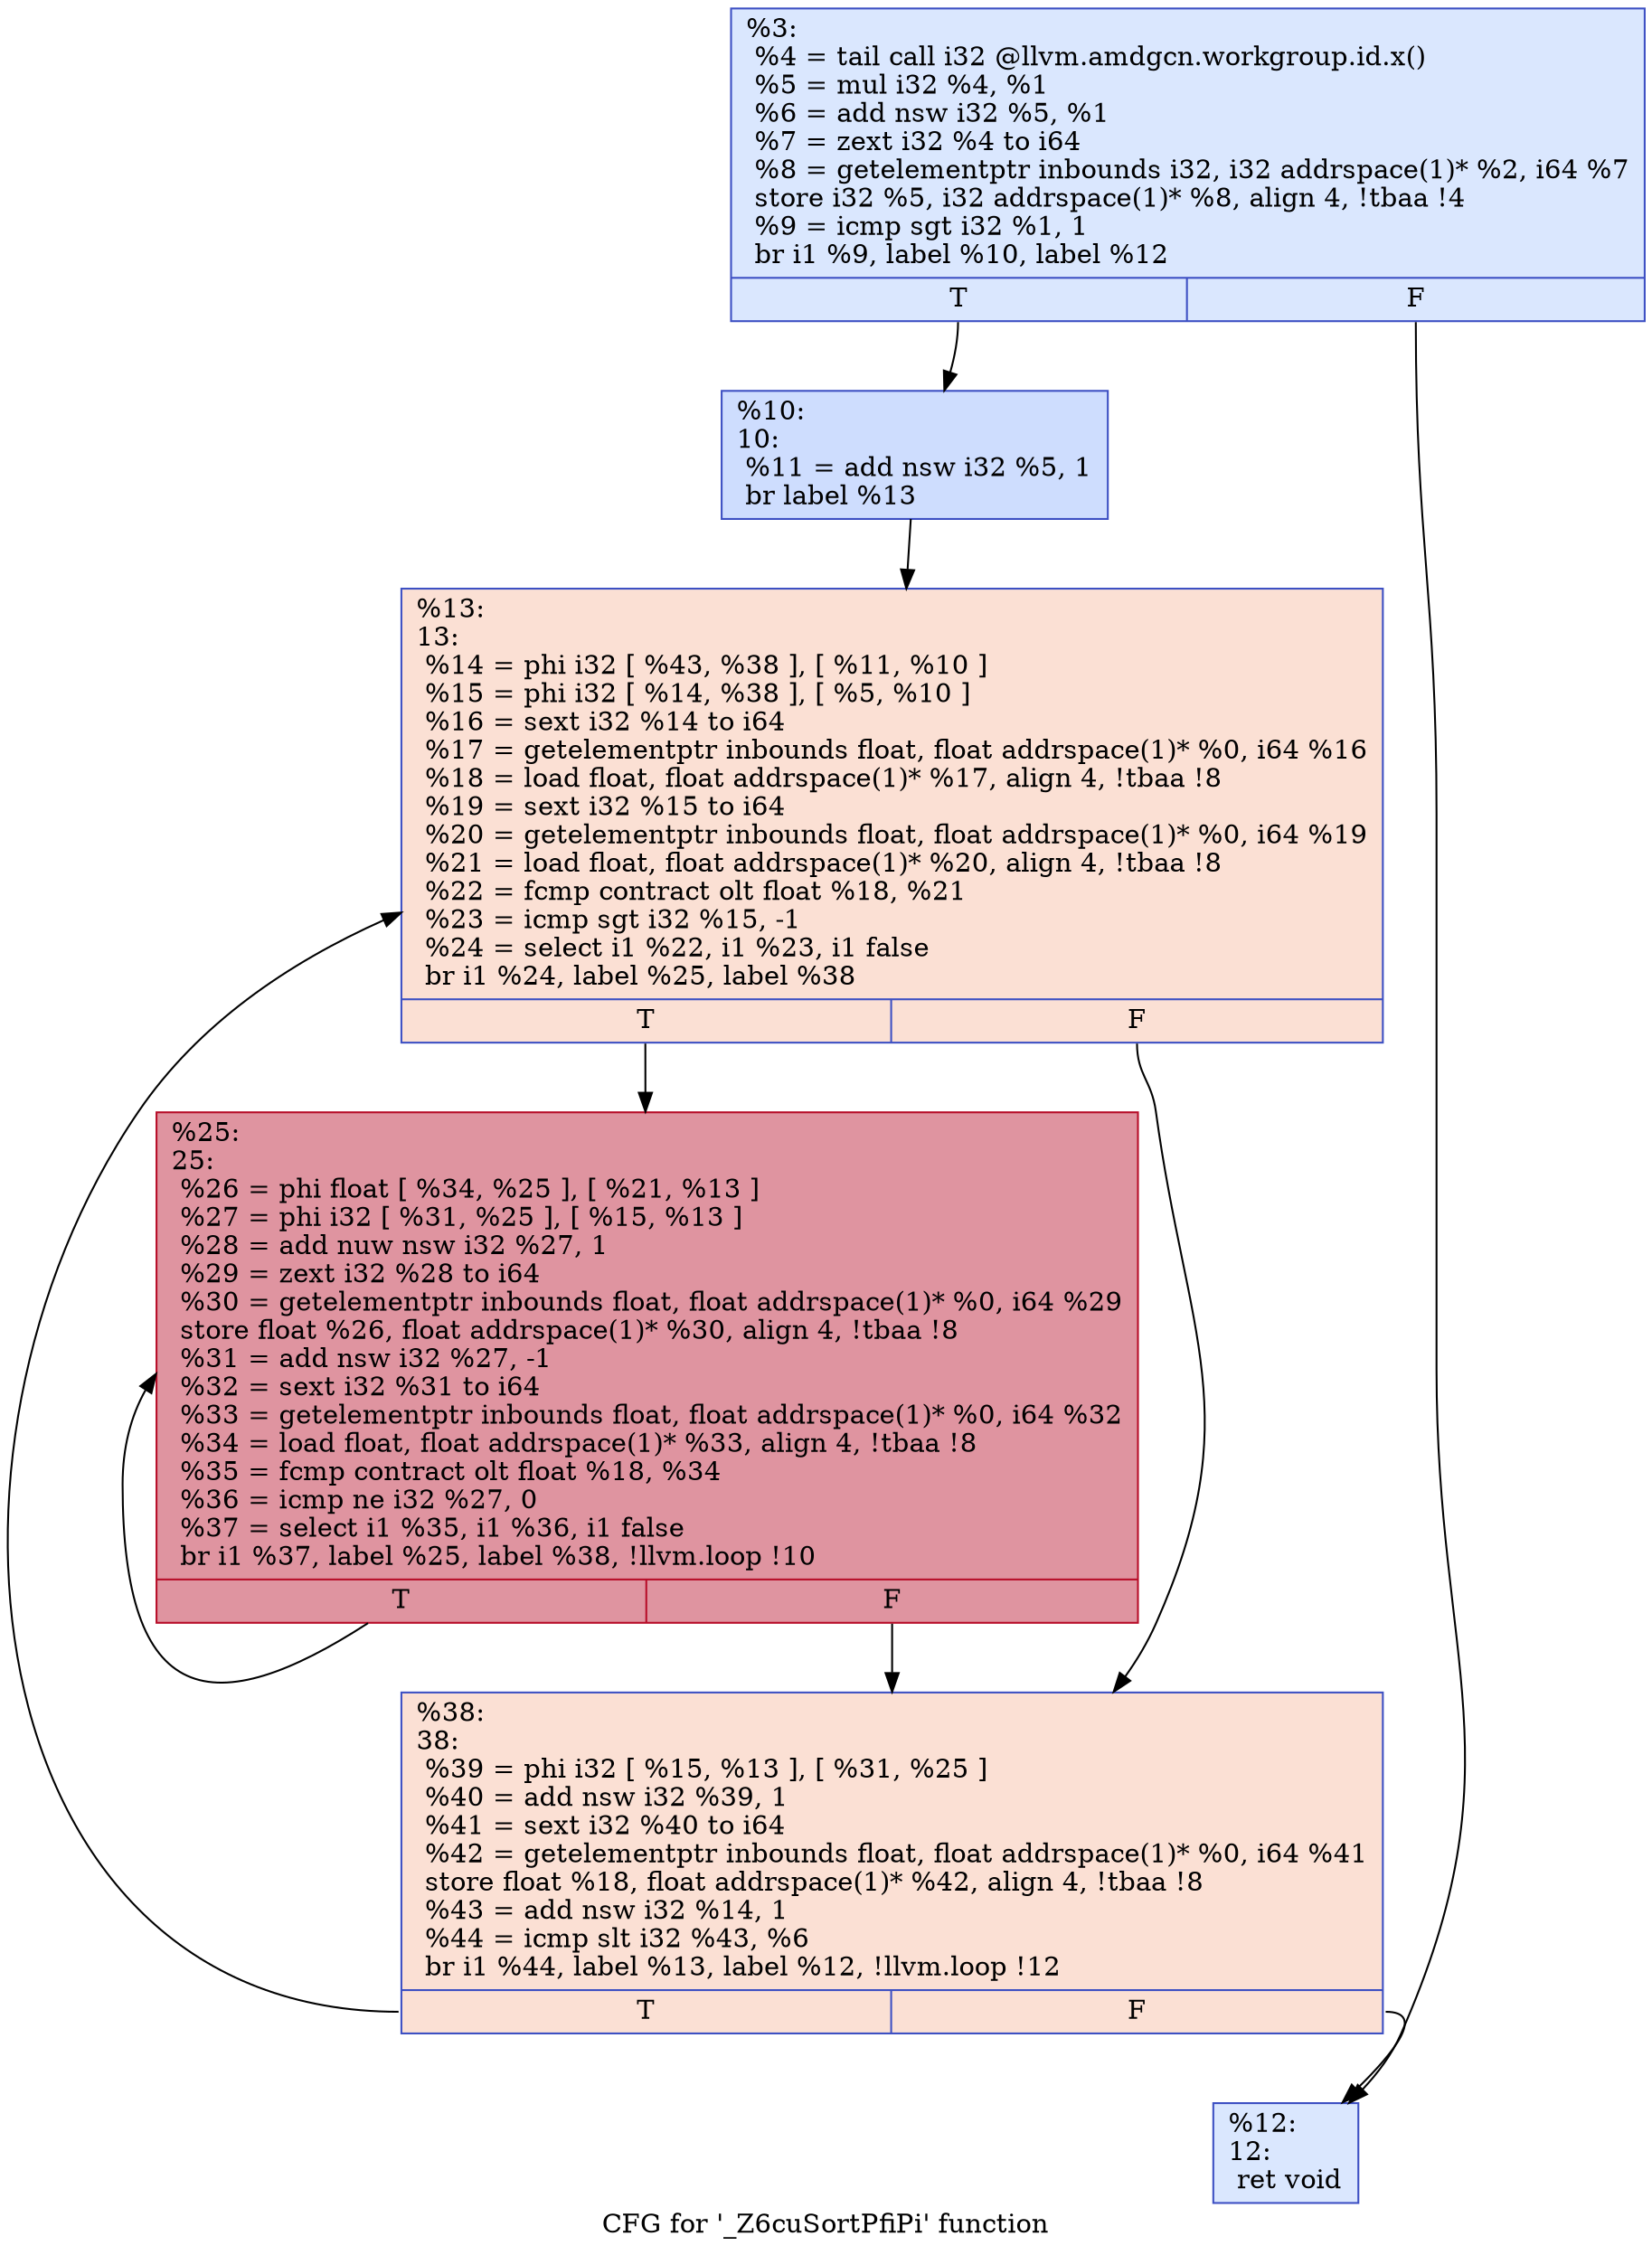 digraph "CFG for '_Z6cuSortPfiPi' function" {
	label="CFG for '_Z6cuSortPfiPi' function";

	Node0x562f350 [shape=record,color="#3d50c3ff", style=filled, fillcolor="#abc8fd70",label="{%3:\l  %4 = tail call i32 @llvm.amdgcn.workgroup.id.x()\l  %5 = mul i32 %4, %1\l  %6 = add nsw i32 %5, %1\l  %7 = zext i32 %4 to i64\l  %8 = getelementptr inbounds i32, i32 addrspace(1)* %2, i64 %7\l  store i32 %5, i32 addrspace(1)* %8, align 4, !tbaa !4\l  %9 = icmp sgt i32 %1, 1\l  br i1 %9, label %10, label %12\l|{<s0>T|<s1>F}}"];
	Node0x562f350:s0 -> Node0x562f540;
	Node0x562f350:s1 -> Node0x5630b40;
	Node0x562f540 [shape=record,color="#3d50c3ff", style=filled, fillcolor="#8fb1fe70",label="{%10:\l10:                                               \l  %11 = add nsw i32 %5, 1\l  br label %13\l}"];
	Node0x562f540 -> Node0x5630d10;
	Node0x5630b40 [shape=record,color="#3d50c3ff", style=filled, fillcolor="#abc8fd70",label="{%12:\l12:                                               \l  ret void\l}"];
	Node0x5630d10 [shape=record,color="#3d50c3ff", style=filled, fillcolor="#f7b99e70",label="{%13:\l13:                                               \l  %14 = phi i32 [ %43, %38 ], [ %11, %10 ]\l  %15 = phi i32 [ %14, %38 ], [ %5, %10 ]\l  %16 = sext i32 %14 to i64\l  %17 = getelementptr inbounds float, float addrspace(1)* %0, i64 %16\l  %18 = load float, float addrspace(1)* %17, align 4, !tbaa !8\l  %19 = sext i32 %15 to i64\l  %20 = getelementptr inbounds float, float addrspace(1)* %0, i64 %19\l  %21 = load float, float addrspace(1)* %20, align 4, !tbaa !8\l  %22 = fcmp contract olt float %18, %21\l  %23 = icmp sgt i32 %15, -1\l  %24 = select i1 %22, i1 %23, i1 false\l  br i1 %24, label %25, label %38\l|{<s0>T|<s1>F}}"];
	Node0x5630d10:s0 -> Node0x5631d20;
	Node0x5630d10:s1 -> Node0x5630e50;
	Node0x5631d20 [shape=record,color="#b70d28ff", style=filled, fillcolor="#b70d2870",label="{%25:\l25:                                               \l  %26 = phi float [ %34, %25 ], [ %21, %13 ]\l  %27 = phi i32 [ %31, %25 ], [ %15, %13 ]\l  %28 = add nuw nsw i32 %27, 1\l  %29 = zext i32 %28 to i64\l  %30 = getelementptr inbounds float, float addrspace(1)* %0, i64 %29\l  store float %26, float addrspace(1)* %30, align 4, !tbaa !8\l  %31 = add nsw i32 %27, -1\l  %32 = sext i32 %31 to i64\l  %33 = getelementptr inbounds float, float addrspace(1)* %0, i64 %32\l  %34 = load float, float addrspace(1)* %33, align 4, !tbaa !8\l  %35 = fcmp contract olt float %18, %34\l  %36 = icmp ne i32 %27, 0\l  %37 = select i1 %35, i1 %36, i1 false\l  br i1 %37, label %25, label %38, !llvm.loop !10\l|{<s0>T|<s1>F}}"];
	Node0x5631d20:s0 -> Node0x5631d20;
	Node0x5631d20:s1 -> Node0x5630e50;
	Node0x5630e50 [shape=record,color="#3d50c3ff", style=filled, fillcolor="#f7b99e70",label="{%38:\l38:                                               \l  %39 = phi i32 [ %15, %13 ], [ %31, %25 ]\l  %40 = add nsw i32 %39, 1\l  %41 = sext i32 %40 to i64\l  %42 = getelementptr inbounds float, float addrspace(1)* %0, i64 %41\l  store float %18, float addrspace(1)* %42, align 4, !tbaa !8\l  %43 = add nsw i32 %14, 1\l  %44 = icmp slt i32 %43, %6\l  br i1 %44, label %13, label %12, !llvm.loop !12\l|{<s0>T|<s1>F}}"];
	Node0x5630e50:s0 -> Node0x5630d10;
	Node0x5630e50:s1 -> Node0x5630b40;
}
